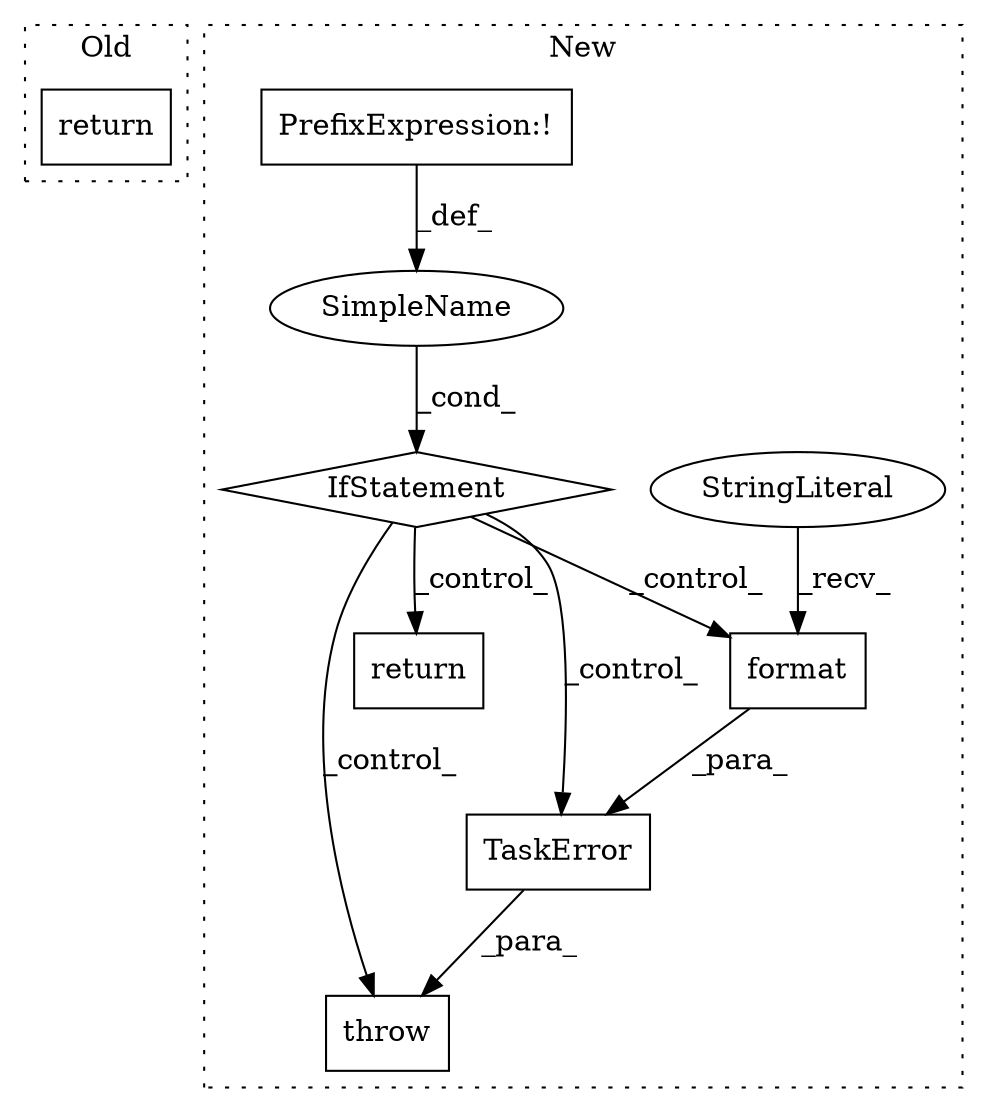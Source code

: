 digraph G {
subgraph cluster0 {
1 [label="return" a="41" s="1894" l="7" shape="box"];
label = "Old";
style="dotted";
}
subgraph cluster1 {
2 [label="TaskError" a="32" s="2229,2312" l="10,1" shape="box"];
3 [label="throw" a="53" s="2223" l="6" shape="box"];
4 [label="IfStatement" a="25" s="2200,2213" l="4,2" shape="diamond"];
5 [label="SimpleName" a="42" s="" l="" shape="ellipse"];
6 [label="format" a="32" s="2295,2311" l="7,1" shape="box"];
7 [label="StringLiteral" a="45" s="2239" l="55" shape="ellipse"];
8 [label="return" a="41" s="2325" l="7" shape="box"];
9 [label="PrefixExpression:!" a="38" s="2204" l="1" shape="box"];
label = "New";
style="dotted";
}
2 -> 3 [label="_para_"];
4 -> 2 [label="_control_"];
4 -> 8 [label="_control_"];
4 -> 6 [label="_control_"];
4 -> 3 [label="_control_"];
5 -> 4 [label="_cond_"];
6 -> 2 [label="_para_"];
7 -> 6 [label="_recv_"];
9 -> 5 [label="_def_"];
}